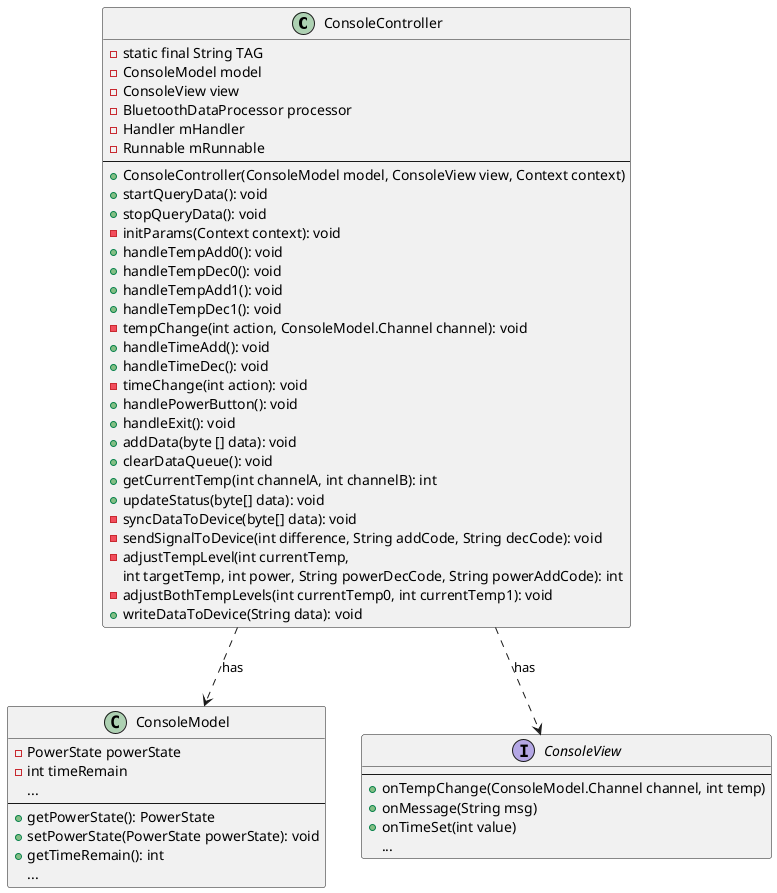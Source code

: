 @startuml
'https://plantuml.com/class-diagram

class ConsoleController {
    -static final String TAG
    -ConsoleModel model
    -ConsoleView view
    -BluetoothDataProcessor processor
    -Handler mHandler
    -Runnable mRunnable
    --
    +ConsoleController(ConsoleModel model, ConsoleView view, Context context)
    +startQueryData(): void
    +stopQueryData(): void
    -initParams(Context context): void
    +handleTempAdd0(): void
    +handleTempDec0(): void
    +handleTempAdd1(): void
    +handleTempDec1(): void
    -tempChange(int action, ConsoleModel.Channel channel): void
    +handleTimeAdd(): void
    +handleTimeDec(): void
    -timeChange(int action): void
    +handlePowerButton(): void
    +handleExit(): void
    +addData(byte [] data): void
    +clearDataQueue(): void
    +getCurrentTemp(int channelA, int channelB): int
    +updateStatus(byte[] data): void
    -syncDataToDevice(byte[] data): void
    -sendSignalToDevice(int difference, String addCode, String decCode): void
    -adjustTempLevel(int currentTemp,
    int targetTemp, int power, String powerDecCode, String powerAddCode): int
    -adjustBothTempLevels(int currentTemp0, int currentTemp1): void
    +writeDataToDevice(String data): void
}
class ConsoleModel {
    -PowerState powerState
    -int timeRemain
    ...
    --
    +getPowerState(): PowerState
    +setPowerState(PowerState powerState): void
    +getTimeRemain(): int
    ...
}
interface ConsoleView {
    --
     +onTempChange(ConsoleModel.Channel channel, int temp)
     +onMessage(String msg)
     +onTimeSet(int value)
    ...
 }
ConsoleController ..> ConsoleModel : has
ConsoleController ..> ConsoleView : has

@enduml